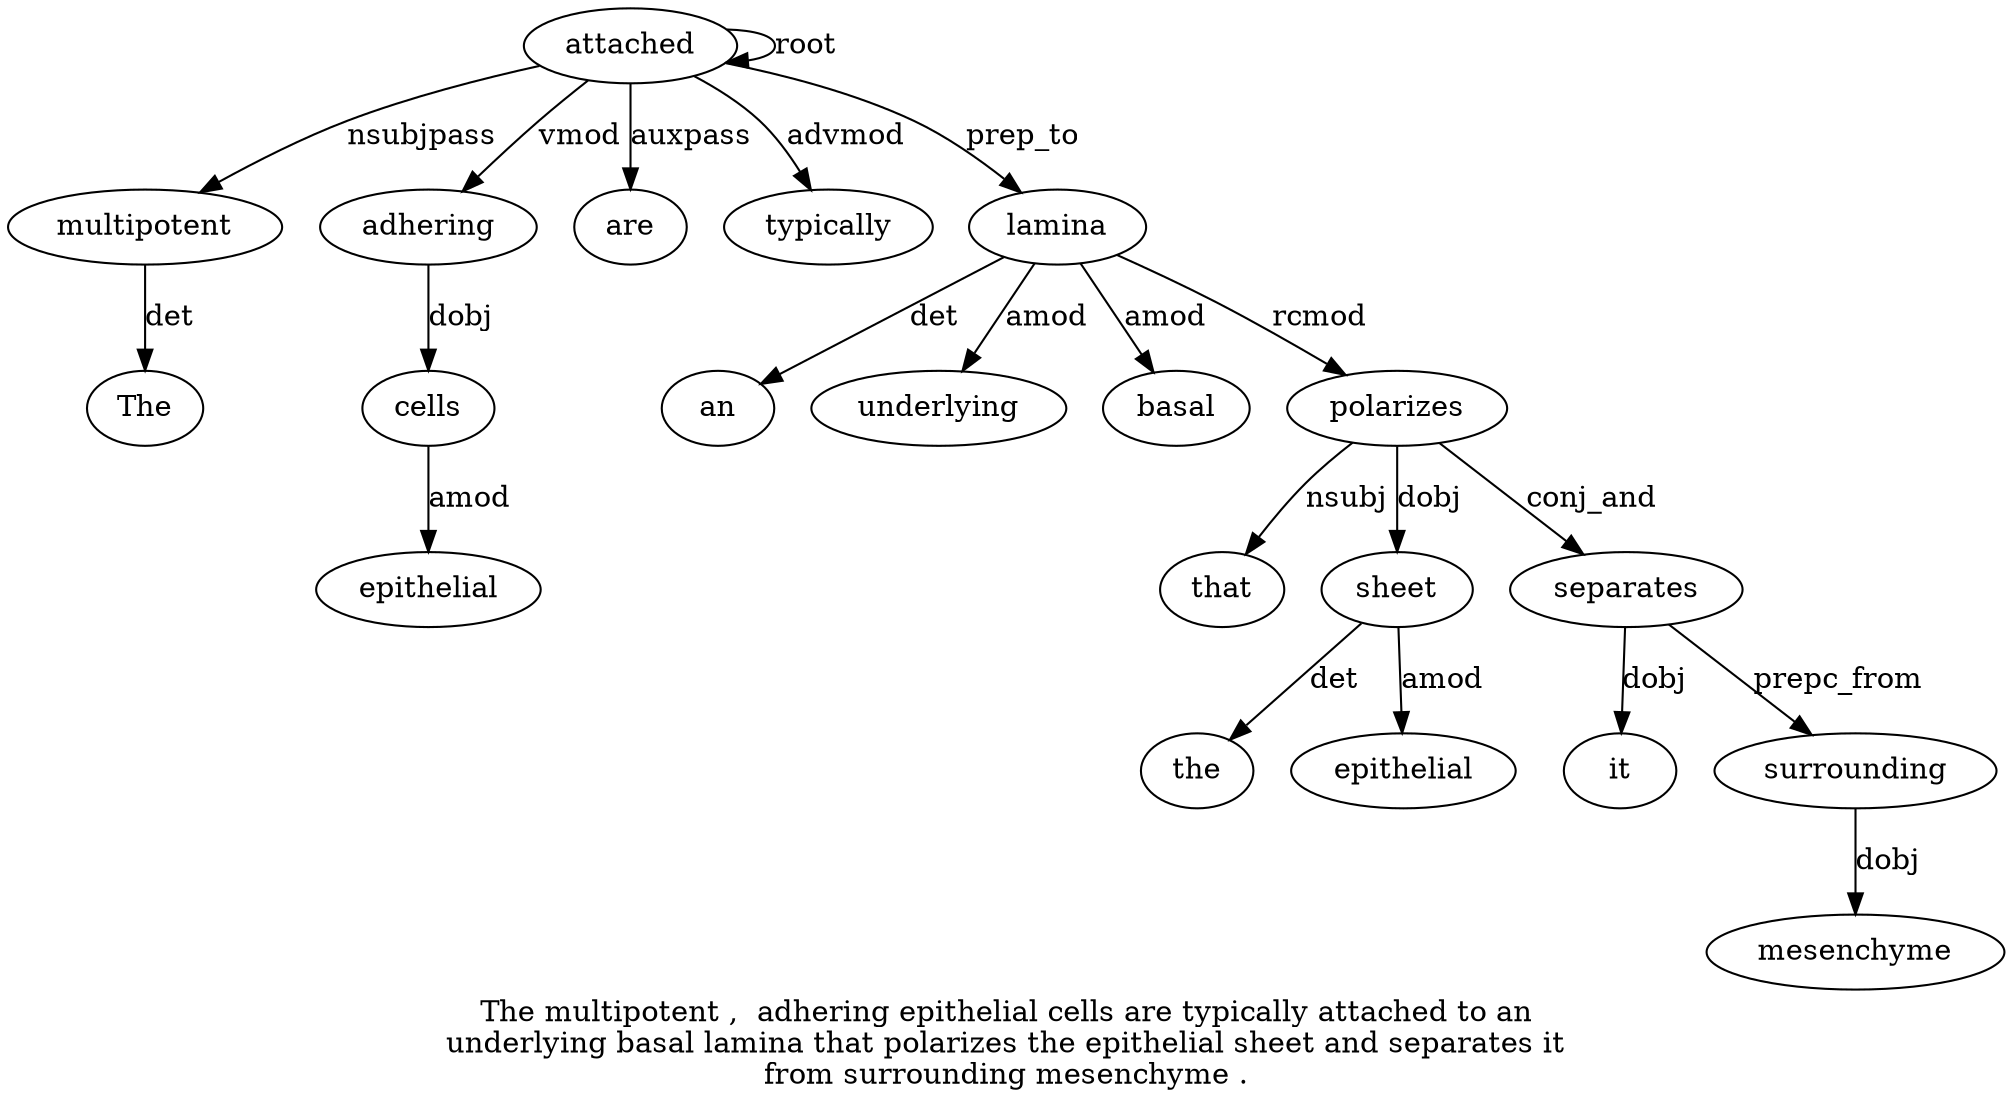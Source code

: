 digraph "The multipotent ,  adhering epithelial cells are typically attached to an underlying basal lamina that polarizes the epithelial sheet and separates it from surrounding mesenchyme ." {
label="The multipotent ,  adhering epithelial cells are typically attached to an
underlying basal lamina that polarizes the epithelial sheet and separates it
from surrounding mesenchyme .";
multipotent2 [style=filled, fillcolor=white, label=multipotent];
The1 [style=filled, fillcolor=white, label=The];
multipotent2 -> The1  [label=det];
attached9 [style=filled, fillcolor=white, label=attached];
attached9 -> multipotent2  [label=nsubjpass];
adhering4 [style=filled, fillcolor=white, label=adhering];
attached9 -> adhering4  [label=vmod];
cells6 [style=filled, fillcolor=white, label=cells];
epithelial5 [style=filled, fillcolor=white, label=epithelial];
cells6 -> epithelial5  [label=amod];
adhering4 -> cells6  [label=dobj];
are7 [style=filled, fillcolor=white, label=are];
attached9 -> are7  [label=auxpass];
typically8 [style=filled, fillcolor=white, label=typically];
attached9 -> typically8  [label=advmod];
attached9 -> attached9  [label=root];
lamina14 [style=filled, fillcolor=white, label=lamina];
an11 [style=filled, fillcolor=white, label=an];
lamina14 -> an11  [label=det];
underlying12 [style=filled, fillcolor=white, label=underlying];
lamina14 -> underlying12  [label=amod];
basal13 [style=filled, fillcolor=white, label=basal];
lamina14 -> basal13  [label=amod];
attached9 -> lamina14  [label=prep_to];
polarizes16 [style=filled, fillcolor=white, label=polarizes];
that15 [style=filled, fillcolor=white, label=that];
polarizes16 -> that15  [label=nsubj];
lamina14 -> polarizes16  [label=rcmod];
sheet19 [style=filled, fillcolor=white, label=sheet];
the17 [style=filled, fillcolor=white, label=the];
sheet19 -> the17  [label=det];
epithelial18 [style=filled, fillcolor=white, label=epithelial];
sheet19 -> epithelial18  [label=amod];
polarizes16 -> sheet19  [label=dobj];
separates21 [style=filled, fillcolor=white, label=separates];
polarizes16 -> separates21  [label=conj_and];
it22 [style=filled, fillcolor=white, label=it];
separates21 -> it22  [label=dobj];
surrounding24 [style=filled, fillcolor=white, label=surrounding];
separates21 -> surrounding24  [label=prepc_from];
mesenchyme25 [style=filled, fillcolor=white, label=mesenchyme];
surrounding24 -> mesenchyme25  [label=dobj];
}

